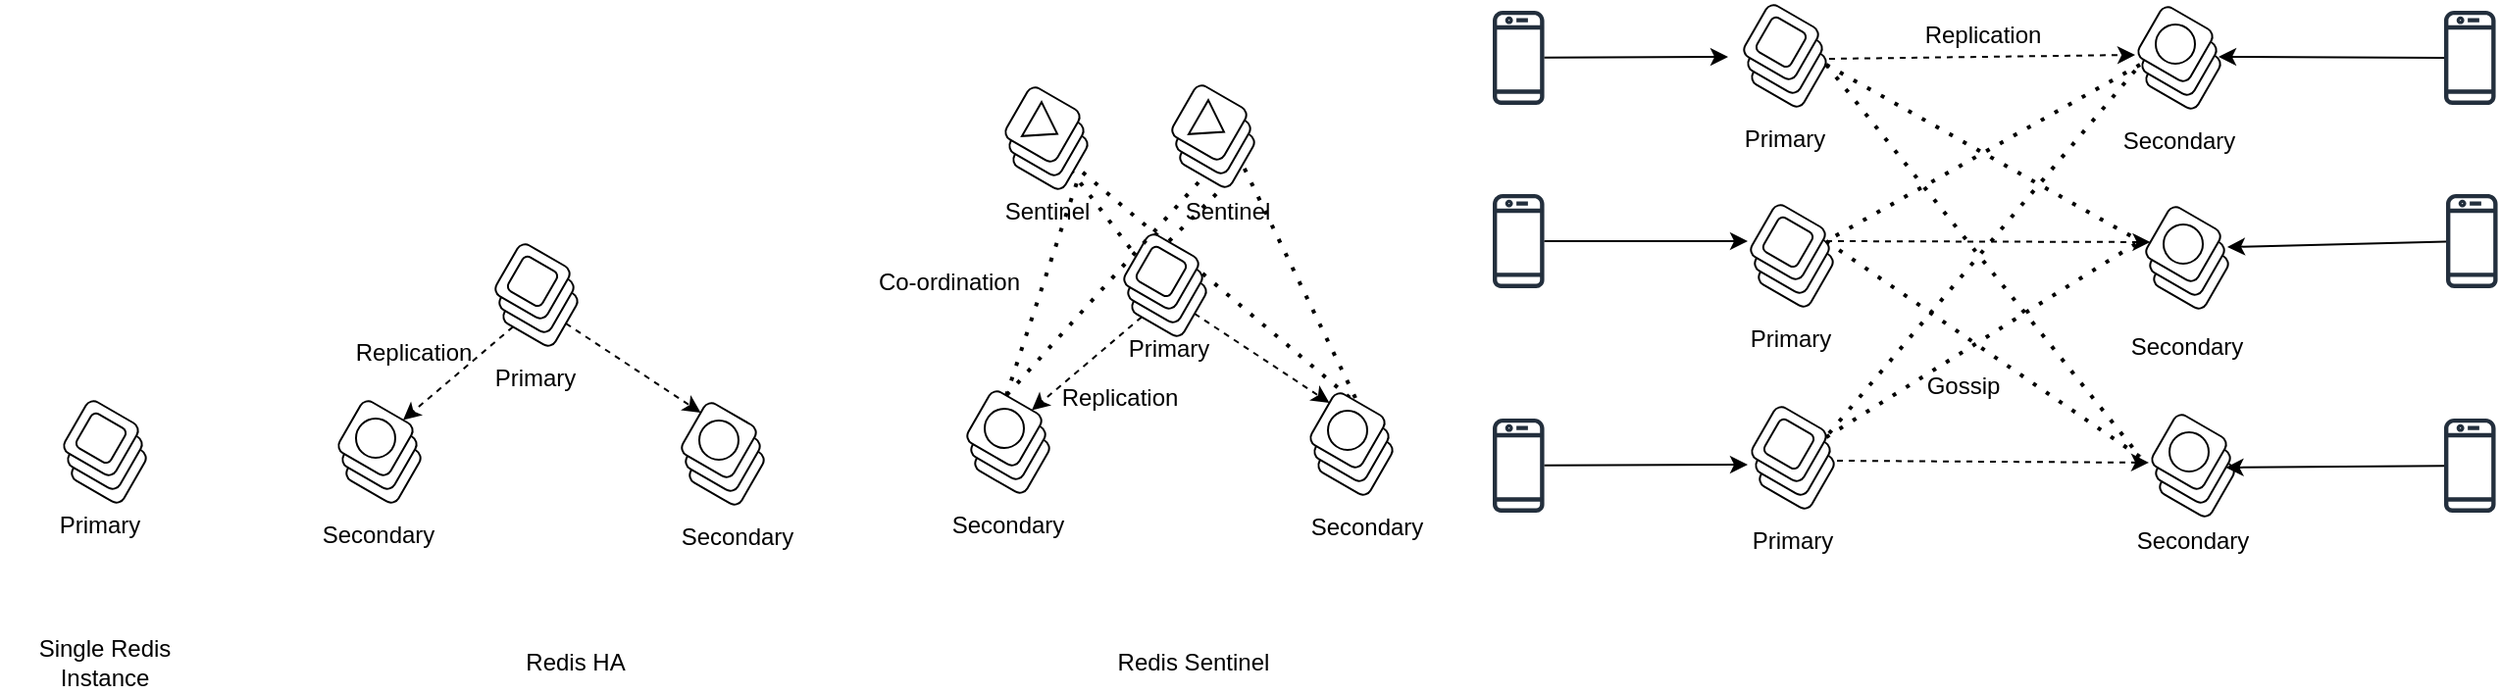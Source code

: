 <mxfile version="21.3.8" type="github">
  <diagram name="Page-1" id="Pu-Xg4iQmbZEXAthtmg6">
    <mxGraphModel dx="954" dy="1602" grid="1" gridSize="10" guides="1" tooltips="1" connect="1" arrows="1" fold="1" page="1" pageScale="1" pageWidth="850" pageHeight="1100" math="0" shadow="0">
      <root>
        <mxCell id="0" />
        <mxCell id="1" parent="0" />
        <mxCell id="jeQJ4BIFKmj9hE7d5jCC-107" value="" style="endArrow=none;dashed=1;html=1;dashPattern=1 3;strokeWidth=2;rounded=0;entryX=1;entryY=0.5;entryDx=0;entryDy=0;" edge="1" parent="1" target="jeQJ4BIFKmj9hE7d5jCC-91">
          <mxGeometry width="50" height="50" relative="1" as="geometry">
            <mxPoint x="780" y="200" as="sourcePoint" />
            <mxPoint x="730" y="190" as="targetPoint" />
          </mxGeometry>
        </mxCell>
        <mxCell id="jeQJ4BIFKmj9hE7d5jCC-108" value="" style="endArrow=none;dashed=1;html=1;dashPattern=1 3;strokeWidth=2;rounded=0;entryX=0.5;entryY=0;entryDx=0;entryDy=0;exitX=0;exitY=1;exitDx=0;exitDy=0;" edge="1" parent="1" source="jeQJ4BIFKmj9hE7d5jCC-101" target="jeQJ4BIFKmj9hE7d5jCC-101">
          <mxGeometry width="50" height="50" relative="1" as="geometry">
            <mxPoint x="600" y="410" as="sourcePoint" />
            <mxPoint x="670" y="240" as="targetPoint" />
          </mxGeometry>
        </mxCell>
        <mxCell id="jeQJ4BIFKmj9hE7d5jCC-105" value="" style="endArrow=none;dashed=1;html=1;dashPattern=1 3;strokeWidth=2;rounded=0;entryX=1;entryY=0.5;entryDx=0;entryDy=0;exitX=0.25;exitY=0;exitDx=0;exitDy=0;" edge="1" parent="1" source="jeQJ4BIFKmj9hE7d5jCC-81" target="jeQJ4BIFKmj9hE7d5jCC-12">
          <mxGeometry width="50" height="50" relative="1" as="geometry">
            <mxPoint x="730" y="420" as="sourcePoint" />
            <mxPoint x="650" y="140" as="targetPoint" />
          </mxGeometry>
        </mxCell>
        <mxCell id="jeQJ4BIFKmj9hE7d5jCC-103" value="" style="endArrow=none;dashed=1;html=1;dashPattern=1 3;strokeWidth=2;rounded=0;entryX=0.7;entryY=-0.2;entryDx=0;entryDy=0;entryPerimeter=0;" edge="1" parent="1" target="jeQJ4BIFKmj9hE7d5jCC-100">
          <mxGeometry width="50" height="50" relative="1" as="geometry">
            <mxPoint x="670" y="130" as="sourcePoint" />
            <mxPoint x="710" y="250" as="targetPoint" />
          </mxGeometry>
        </mxCell>
        <mxCell id="jeQJ4BIFKmj9hE7d5jCC-104" value="" style="endArrow=none;dashed=1;html=1;dashPattern=1 3;strokeWidth=2;rounded=0;entryX=0.75;entryY=0;entryDx=0;entryDy=0;exitX=0.25;exitY=0;exitDx=0;exitDy=0;" edge="1" parent="1" source="jeQJ4BIFKmj9hE7d5jCC-71" target="jeQJ4BIFKmj9hE7d5jCC-100">
          <mxGeometry width="50" height="50" relative="1" as="geometry">
            <mxPoint x="670" y="400" as="sourcePoint" />
            <mxPoint x="720" y="350" as="targetPoint" />
          </mxGeometry>
        </mxCell>
        <mxCell id="jeQJ4BIFKmj9hE7d5jCC-17" value="" style="group" vertex="1" connectable="0" parent="1">
          <mxGeometry x="120.0" y="200.0" width="44.981" height="54.981" as="geometry" />
        </mxCell>
        <mxCell id="jeQJ4BIFKmj9hE7d5jCC-4" value="" style="rounded=1;whiteSpace=wrap;html=1;rotation=30;" vertex="1" parent="jeQJ4BIFKmj9hE7d5jCC-17">
          <mxGeometry x="9.49" y="19.49" width="30" height="30" as="geometry" />
        </mxCell>
        <mxCell id="jeQJ4BIFKmj9hE7d5jCC-3" value="" style="rounded=1;whiteSpace=wrap;html=1;rotation=30;" vertex="1" parent="jeQJ4BIFKmj9hE7d5jCC-17">
          <mxGeometry x="7.49" y="12.49" width="30" height="30" as="geometry" />
        </mxCell>
        <mxCell id="jeQJ4BIFKmj9hE7d5jCC-2" value="" style="rounded=1;whiteSpace=wrap;html=1;rotation=30;" vertex="1" parent="jeQJ4BIFKmj9hE7d5jCC-17">
          <mxGeometry x="5.49" y="5.49" width="30" height="30" as="geometry" />
        </mxCell>
        <mxCell id="jeQJ4BIFKmj9hE7d5jCC-5" value="" style="rounded=1;whiteSpace=wrap;html=1;rotation=30;" vertex="1" parent="jeQJ4BIFKmj9hE7d5jCC-17">
          <mxGeometry x="10.49" y="10.49" width="20" height="20" as="geometry" />
        </mxCell>
        <mxCell id="jeQJ4BIFKmj9hE7d5jCC-18" value="" style="group" vertex="1" connectable="0" parent="1">
          <mxGeometry x="260.0" y="200.0" width="44.981" height="54.981" as="geometry" />
        </mxCell>
        <mxCell id="jeQJ4BIFKmj9hE7d5jCC-7" value="" style="rounded=1;whiteSpace=wrap;html=1;rotation=30;" vertex="1" parent="jeQJ4BIFKmj9hE7d5jCC-18">
          <mxGeometry x="9.49" y="19.49" width="30" height="30" as="geometry" />
        </mxCell>
        <mxCell id="jeQJ4BIFKmj9hE7d5jCC-8" value="" style="rounded=1;whiteSpace=wrap;html=1;rotation=30;" vertex="1" parent="jeQJ4BIFKmj9hE7d5jCC-18">
          <mxGeometry x="7.49" y="12.49" width="30" height="30" as="geometry" />
        </mxCell>
        <mxCell id="jeQJ4BIFKmj9hE7d5jCC-9" value="" style="rounded=1;whiteSpace=wrap;html=1;rotation=30;" vertex="1" parent="jeQJ4BIFKmj9hE7d5jCC-18">
          <mxGeometry x="5.49" y="5.49" width="30" height="30" as="geometry" />
        </mxCell>
        <mxCell id="jeQJ4BIFKmj9hE7d5jCC-11" value="" style="ellipse;whiteSpace=wrap;html=1;aspect=fixed;" vertex="1" parent="jeQJ4BIFKmj9hE7d5jCC-18">
          <mxGeometry x="10.49" y="10.49" width="20" height="20" as="geometry" />
        </mxCell>
        <mxCell id="jeQJ4BIFKmj9hE7d5jCC-19" value="" style="group" vertex="1" connectable="0" parent="1">
          <mxGeometry x="600.0" y="40.0" width="44.981" height="54.981" as="geometry" />
        </mxCell>
        <mxCell id="jeQJ4BIFKmj9hE7d5jCC-12" value="" style="rounded=1;whiteSpace=wrap;html=1;rotation=30;" vertex="1" parent="jeQJ4BIFKmj9hE7d5jCC-19">
          <mxGeometry x="9.49" y="19.49" width="30" height="30" as="geometry" />
        </mxCell>
        <mxCell id="jeQJ4BIFKmj9hE7d5jCC-13" value="" style="rounded=1;whiteSpace=wrap;html=1;rotation=30;" vertex="1" parent="jeQJ4BIFKmj9hE7d5jCC-19">
          <mxGeometry x="7.49" y="12.49" width="30" height="30" as="geometry" />
        </mxCell>
        <mxCell id="jeQJ4BIFKmj9hE7d5jCC-14" value="" style="rounded=1;whiteSpace=wrap;html=1;rotation=30;" vertex="1" parent="jeQJ4BIFKmj9hE7d5jCC-19">
          <mxGeometry x="5.49" y="5.49" width="30" height="30" as="geometry" />
        </mxCell>
        <mxCell id="jeQJ4BIFKmj9hE7d5jCC-16" value="" style="triangle;whiteSpace=wrap;html=1;rotation=30;" vertex="1" parent="jeQJ4BIFKmj9hE7d5jCC-19">
          <mxGeometry x="13.99" y="11.49" width="15" height="20" as="geometry" />
        </mxCell>
        <mxCell id="jeQJ4BIFKmj9hE7d5jCC-20" value="Single Redis Instance" style="text;html=1;strokeColor=none;fillColor=none;align=center;verticalAlign=middle;whiteSpace=wrap;rounded=0;" vertex="1" parent="1">
          <mxGeometry x="89.99" y="320" width="105" height="30" as="geometry" />
        </mxCell>
        <mxCell id="jeQJ4BIFKmj9hE7d5jCC-26" value="" style="group" vertex="1" connectable="0" parent="1">
          <mxGeometry x="340" y="120" width="44.981" height="54.981" as="geometry" />
        </mxCell>
        <mxCell id="jeQJ4BIFKmj9hE7d5jCC-27" value="" style="rounded=1;whiteSpace=wrap;html=1;rotation=30;" vertex="1" parent="jeQJ4BIFKmj9hE7d5jCC-26">
          <mxGeometry x="9.49" y="19.49" width="30" height="30" as="geometry" />
        </mxCell>
        <mxCell id="jeQJ4BIFKmj9hE7d5jCC-28" value="" style="rounded=1;whiteSpace=wrap;html=1;rotation=30;" vertex="1" parent="jeQJ4BIFKmj9hE7d5jCC-26">
          <mxGeometry x="7.49" y="12.49" width="30" height="30" as="geometry" />
        </mxCell>
        <mxCell id="jeQJ4BIFKmj9hE7d5jCC-29" value="" style="rounded=1;whiteSpace=wrap;html=1;rotation=30;" vertex="1" parent="jeQJ4BIFKmj9hE7d5jCC-26">
          <mxGeometry x="5.49" y="5.49" width="30" height="30" as="geometry" />
        </mxCell>
        <mxCell id="jeQJ4BIFKmj9hE7d5jCC-30" value="" style="rounded=1;whiteSpace=wrap;html=1;rotation=30;" vertex="1" parent="jeQJ4BIFKmj9hE7d5jCC-26">
          <mxGeometry x="10.49" y="10.49" width="20" height="20" as="geometry" />
        </mxCell>
        <mxCell id="jeQJ4BIFKmj9hE7d5jCC-31" value="" style="group" vertex="1" connectable="0" parent="1">
          <mxGeometry x="435" y="201" width="44.981" height="54.981" as="geometry" />
        </mxCell>
        <mxCell id="jeQJ4BIFKmj9hE7d5jCC-32" value="" style="rounded=1;whiteSpace=wrap;html=1;rotation=30;" vertex="1" parent="jeQJ4BIFKmj9hE7d5jCC-31">
          <mxGeometry x="9.49" y="19.49" width="30" height="30" as="geometry" />
        </mxCell>
        <mxCell id="jeQJ4BIFKmj9hE7d5jCC-33" value="" style="rounded=1;whiteSpace=wrap;html=1;rotation=30;" vertex="1" parent="jeQJ4BIFKmj9hE7d5jCC-31">
          <mxGeometry x="7.49" y="12.49" width="30" height="30" as="geometry" />
        </mxCell>
        <mxCell id="jeQJ4BIFKmj9hE7d5jCC-34" value="" style="rounded=1;whiteSpace=wrap;html=1;rotation=30;" vertex="1" parent="jeQJ4BIFKmj9hE7d5jCC-31">
          <mxGeometry x="5.49" y="5.49" width="30" height="30" as="geometry" />
        </mxCell>
        <mxCell id="jeQJ4BIFKmj9hE7d5jCC-35" value="" style="ellipse;whiteSpace=wrap;html=1;aspect=fixed;" vertex="1" parent="jeQJ4BIFKmj9hE7d5jCC-31">
          <mxGeometry x="10.49" y="10.49" width="20" height="20" as="geometry" />
        </mxCell>
        <mxCell id="jeQJ4BIFKmj9hE7d5jCC-37" value="" style="endArrow=classic;html=1;rounded=0;exitX=0.25;exitY=1;exitDx=0;exitDy=0;entryX=0.75;entryY=0;entryDx=0;entryDy=0;dashed=1;" edge="1" parent="1" source="jeQJ4BIFKmj9hE7d5jCC-27" target="jeQJ4BIFKmj9hE7d5jCC-9">
          <mxGeometry width="50" height="50" relative="1" as="geometry">
            <mxPoint x="400" y="180" as="sourcePoint" />
            <mxPoint x="450" y="130" as="targetPoint" />
          </mxGeometry>
        </mxCell>
        <mxCell id="jeQJ4BIFKmj9hE7d5jCC-38" value="" style="endArrow=classic;html=1;rounded=0;exitX=1;exitY=0.5;exitDx=0;exitDy=0;entryX=0;entryY=0.25;entryDx=0;entryDy=0;dashed=1;" edge="1" parent="1" source="jeQJ4BIFKmj9hE7d5jCC-27" target="jeQJ4BIFKmj9hE7d5jCC-34">
          <mxGeometry width="50" height="50" relative="1" as="geometry">
            <mxPoint x="350" y="330" as="sourcePoint" />
            <mxPoint x="400" y="280" as="targetPoint" />
          </mxGeometry>
        </mxCell>
        <mxCell id="jeQJ4BIFKmj9hE7d5jCC-39" value="Primary" style="text;html=1;strokeColor=none;fillColor=none;align=center;verticalAlign=middle;whiteSpace=wrap;rounded=0;" vertex="1" parent="1">
          <mxGeometry x="110" y="250" width="60" height="30" as="geometry" />
        </mxCell>
        <mxCell id="jeQJ4BIFKmj9hE7d5jCC-40" value="Primary" style="text;html=1;strokeColor=none;fillColor=none;align=center;verticalAlign=middle;whiteSpace=wrap;rounded=0;" vertex="1" parent="1">
          <mxGeometry x="332.49" y="174.98" width="60" height="30" as="geometry" />
        </mxCell>
        <mxCell id="jeQJ4BIFKmj9hE7d5jCC-41" value="Secondary" style="text;html=1;strokeColor=none;fillColor=none;align=center;verticalAlign=middle;whiteSpace=wrap;rounded=0;" vertex="1" parent="1">
          <mxGeometry x="252.49" y="254.98" width="60" height="30" as="geometry" />
        </mxCell>
        <mxCell id="jeQJ4BIFKmj9hE7d5jCC-42" value="Secondary" style="text;html=1;strokeColor=none;fillColor=none;align=center;verticalAlign=middle;whiteSpace=wrap;rounded=0;" vertex="1" parent="1">
          <mxGeometry x="435" y="255.98" width="60" height="30" as="geometry" />
        </mxCell>
        <mxCell id="jeQJ4BIFKmj9hE7d5jCC-43" value="Redis HA" style="text;html=1;strokeColor=none;fillColor=none;align=center;verticalAlign=middle;whiteSpace=wrap;rounded=0;" vertex="1" parent="1">
          <mxGeometry x="330" y="320" width="105" height="30" as="geometry" />
        </mxCell>
        <mxCell id="jeQJ4BIFKmj9hE7d5jCC-68" value="" style="group" vertex="1" connectable="0" parent="1">
          <mxGeometry x="580.51" y="195.0" width="44.981" height="54.981" as="geometry" />
        </mxCell>
        <mxCell id="jeQJ4BIFKmj9hE7d5jCC-69" value="" style="rounded=1;whiteSpace=wrap;html=1;rotation=30;" vertex="1" parent="jeQJ4BIFKmj9hE7d5jCC-68">
          <mxGeometry x="9.49" y="19.49" width="30" height="30" as="geometry" />
        </mxCell>
        <mxCell id="jeQJ4BIFKmj9hE7d5jCC-70" value="" style="rounded=1;whiteSpace=wrap;html=1;rotation=30;" vertex="1" parent="jeQJ4BIFKmj9hE7d5jCC-68">
          <mxGeometry x="7.49" y="12.49" width="30" height="30" as="geometry" />
        </mxCell>
        <mxCell id="jeQJ4BIFKmj9hE7d5jCC-71" value="" style="rounded=1;whiteSpace=wrap;html=1;rotation=30;" vertex="1" parent="jeQJ4BIFKmj9hE7d5jCC-68">
          <mxGeometry x="5.49" y="5.49" width="30" height="30" as="geometry" />
        </mxCell>
        <mxCell id="jeQJ4BIFKmj9hE7d5jCC-72" value="" style="ellipse;whiteSpace=wrap;html=1;aspect=fixed;" vertex="1" parent="jeQJ4BIFKmj9hE7d5jCC-68">
          <mxGeometry x="10.49" y="10.49" width="20" height="20" as="geometry" />
        </mxCell>
        <mxCell id="jeQJ4BIFKmj9hE7d5jCC-73" value="" style="group" vertex="1" connectable="0" parent="1">
          <mxGeometry x="660.51" y="115" width="44.981" height="54.981" as="geometry" />
        </mxCell>
        <mxCell id="jeQJ4BIFKmj9hE7d5jCC-74" value="" style="rounded=1;whiteSpace=wrap;html=1;rotation=30;" vertex="1" parent="jeQJ4BIFKmj9hE7d5jCC-73">
          <mxGeometry x="9.49" y="19.49" width="30" height="30" as="geometry" />
        </mxCell>
        <mxCell id="jeQJ4BIFKmj9hE7d5jCC-75" value="" style="rounded=1;whiteSpace=wrap;html=1;rotation=30;" vertex="1" parent="jeQJ4BIFKmj9hE7d5jCC-73">
          <mxGeometry x="7.49" y="12.49" width="30" height="30" as="geometry" />
        </mxCell>
        <mxCell id="jeQJ4BIFKmj9hE7d5jCC-76" value="" style="rounded=1;whiteSpace=wrap;html=1;rotation=30;" vertex="1" parent="jeQJ4BIFKmj9hE7d5jCC-73">
          <mxGeometry x="5.49" y="5.49" width="30" height="30" as="geometry" />
        </mxCell>
        <mxCell id="jeQJ4BIFKmj9hE7d5jCC-77" value="" style="rounded=1;whiteSpace=wrap;html=1;rotation=30;" vertex="1" parent="jeQJ4BIFKmj9hE7d5jCC-73">
          <mxGeometry x="10.49" y="10.49" width="20" height="20" as="geometry" />
        </mxCell>
        <mxCell id="jeQJ4BIFKmj9hE7d5jCC-78" value="" style="group" vertex="1" connectable="0" parent="1">
          <mxGeometry x="755.51" y="196" width="44.981" height="54.981" as="geometry" />
        </mxCell>
        <mxCell id="jeQJ4BIFKmj9hE7d5jCC-79" value="" style="rounded=1;whiteSpace=wrap;html=1;rotation=30;" vertex="1" parent="jeQJ4BIFKmj9hE7d5jCC-78">
          <mxGeometry x="9.49" y="19.49" width="30" height="30" as="geometry" />
        </mxCell>
        <mxCell id="jeQJ4BIFKmj9hE7d5jCC-80" value="" style="rounded=1;whiteSpace=wrap;html=1;rotation=30;" vertex="1" parent="jeQJ4BIFKmj9hE7d5jCC-78">
          <mxGeometry x="7.49" y="12.49" width="30" height="30" as="geometry" />
        </mxCell>
        <mxCell id="jeQJ4BIFKmj9hE7d5jCC-81" value="" style="rounded=1;whiteSpace=wrap;html=1;rotation=30;" vertex="1" parent="jeQJ4BIFKmj9hE7d5jCC-78">
          <mxGeometry x="5.49" y="5.49" width="30" height="30" as="geometry" />
        </mxCell>
        <mxCell id="jeQJ4BIFKmj9hE7d5jCC-82" value="" style="ellipse;whiteSpace=wrap;html=1;aspect=fixed;" vertex="1" parent="jeQJ4BIFKmj9hE7d5jCC-78">
          <mxGeometry x="10.49" y="10.49" width="20" height="20" as="geometry" />
        </mxCell>
        <mxCell id="jeQJ4BIFKmj9hE7d5jCC-83" value="" style="endArrow=classic;html=1;rounded=0;exitX=0.25;exitY=1;exitDx=0;exitDy=0;entryX=0.75;entryY=0;entryDx=0;entryDy=0;dashed=1;" edge="1" parent="1" source="jeQJ4BIFKmj9hE7d5jCC-74" target="jeQJ4BIFKmj9hE7d5jCC-71">
          <mxGeometry width="50" height="50" relative="1" as="geometry">
            <mxPoint x="720.51" y="175" as="sourcePoint" />
            <mxPoint x="770.51" y="125" as="targetPoint" />
          </mxGeometry>
        </mxCell>
        <mxCell id="jeQJ4BIFKmj9hE7d5jCC-84" value="" style="endArrow=classic;html=1;rounded=0;exitX=1;exitY=0.5;exitDx=0;exitDy=0;entryX=0;entryY=0.25;entryDx=0;entryDy=0;dashed=1;" edge="1" parent="1" source="jeQJ4BIFKmj9hE7d5jCC-74" target="jeQJ4BIFKmj9hE7d5jCC-81">
          <mxGeometry width="50" height="50" relative="1" as="geometry">
            <mxPoint x="670.51" y="325" as="sourcePoint" />
            <mxPoint x="720.51" y="275" as="targetPoint" />
          </mxGeometry>
        </mxCell>
        <mxCell id="jeQJ4BIFKmj9hE7d5jCC-85" value="Primary" style="text;html=1;strokeColor=none;fillColor=none;align=center;verticalAlign=middle;whiteSpace=wrap;rounded=0;" vertex="1" parent="1">
          <mxGeometry x="655" y="159.98" width="60" height="30" as="geometry" />
        </mxCell>
        <mxCell id="jeQJ4BIFKmj9hE7d5jCC-86" value="Secondary" style="text;html=1;strokeColor=none;fillColor=none;align=center;verticalAlign=middle;whiteSpace=wrap;rounded=0;" vertex="1" parent="1">
          <mxGeometry x="573" y="249.98" width="60" height="30" as="geometry" />
        </mxCell>
        <mxCell id="jeQJ4BIFKmj9hE7d5jCC-87" value="Secondary" style="text;html=1;strokeColor=none;fillColor=none;align=center;verticalAlign=middle;whiteSpace=wrap;rounded=0;" vertex="1" parent="1">
          <mxGeometry x="755.51" y="250.98" width="60" height="30" as="geometry" />
        </mxCell>
        <mxCell id="jeQJ4BIFKmj9hE7d5jCC-90" value="" style="group" vertex="1" connectable="0" parent="1">
          <mxGeometry x="685" y="39" width="44.981" height="54.981" as="geometry" />
        </mxCell>
        <mxCell id="jeQJ4BIFKmj9hE7d5jCC-91" value="" style="rounded=1;whiteSpace=wrap;html=1;rotation=30;" vertex="1" parent="jeQJ4BIFKmj9hE7d5jCC-90">
          <mxGeometry x="9.49" y="19.49" width="30" height="30" as="geometry" />
        </mxCell>
        <mxCell id="jeQJ4BIFKmj9hE7d5jCC-92" value="" style="rounded=1;whiteSpace=wrap;html=1;rotation=30;" vertex="1" parent="jeQJ4BIFKmj9hE7d5jCC-90">
          <mxGeometry x="7.49" y="12.49" width="30" height="30" as="geometry" />
        </mxCell>
        <mxCell id="jeQJ4BIFKmj9hE7d5jCC-93" value="" style="rounded=1;whiteSpace=wrap;html=1;rotation=30;" vertex="1" parent="jeQJ4BIFKmj9hE7d5jCC-90">
          <mxGeometry x="5.49" y="5.49" width="30" height="30" as="geometry" />
        </mxCell>
        <mxCell id="jeQJ4BIFKmj9hE7d5jCC-94" value="" style="triangle;whiteSpace=wrap;html=1;rotation=30;" vertex="1" parent="jeQJ4BIFKmj9hE7d5jCC-90">
          <mxGeometry x="13.99" y="11.49" width="15" height="20" as="geometry" />
        </mxCell>
        <mxCell id="jeQJ4BIFKmj9hE7d5jCC-100" value="Sentinel" style="text;html=1;strokeColor=none;fillColor=none;align=center;verticalAlign=middle;whiteSpace=wrap;rounded=0;" vertex="1" parent="1">
          <mxGeometry x="593" y="90" width="60" height="30" as="geometry" />
        </mxCell>
        <mxCell id="jeQJ4BIFKmj9hE7d5jCC-101" value="Sentinel" style="text;html=1;strokeColor=none;fillColor=none;align=center;verticalAlign=middle;whiteSpace=wrap;rounded=0;" vertex="1" parent="1">
          <mxGeometry x="685" y="90" width="60" height="30" as="geometry" />
        </mxCell>
        <mxCell id="jeQJ4BIFKmj9hE7d5jCC-106" value="" style="endArrow=none;dashed=1;html=1;dashPattern=1 3;strokeWidth=2;rounded=0;exitX=0.25;exitY=0;exitDx=0;exitDy=0;entryX=0.25;entryY=0;entryDx=0;entryDy=0;" edge="1" parent="1" source="jeQJ4BIFKmj9hE7d5jCC-101" target="jeQJ4BIFKmj9hE7d5jCC-71">
          <mxGeometry width="50" height="50" relative="1" as="geometry">
            <mxPoint x="690" y="270" as="sourcePoint" />
            <mxPoint x="670" y="400" as="targetPoint" />
          </mxGeometry>
        </mxCell>
        <mxCell id="jeQJ4BIFKmj9hE7d5jCC-109" value="Redis Sentinel" style="text;html=1;strokeColor=none;fillColor=none;align=center;verticalAlign=middle;whiteSpace=wrap;rounded=0;" vertex="1" parent="1">
          <mxGeometry x="644.98" y="320" width="105" height="30" as="geometry" />
        </mxCell>
        <mxCell id="jeQJ4BIFKmj9hE7d5jCC-110" value="Replication" style="text;html=1;strokeColor=none;fillColor=none;align=center;verticalAlign=middle;whiteSpace=wrap;rounded=0;" vertex="1" parent="1">
          <mxGeometry x="270" y="159" width="60" height="36" as="geometry" />
        </mxCell>
        <mxCell id="jeQJ4BIFKmj9hE7d5jCC-111" value="Co-ordination" style="text;html=1;strokeColor=none;fillColor=none;align=center;verticalAlign=middle;whiteSpace=wrap;rounded=0;" vertex="1" parent="1">
          <mxGeometry x="513.49" y="125.98" width="119.51" height="30" as="geometry" />
        </mxCell>
        <mxCell id="jeQJ4BIFKmj9hE7d5jCC-112" value="" style="group" vertex="1" connectable="0" parent="1">
          <mxGeometry x="980" y="100" width="44.981" height="54.981" as="geometry" />
        </mxCell>
        <mxCell id="jeQJ4BIFKmj9hE7d5jCC-113" value="" style="rounded=1;whiteSpace=wrap;html=1;rotation=30;" vertex="1" parent="jeQJ4BIFKmj9hE7d5jCC-112">
          <mxGeometry x="9.49" y="19.49" width="30" height="30" as="geometry" />
        </mxCell>
        <mxCell id="jeQJ4BIFKmj9hE7d5jCC-114" value="" style="rounded=1;whiteSpace=wrap;html=1;rotation=30;" vertex="1" parent="jeQJ4BIFKmj9hE7d5jCC-112">
          <mxGeometry x="7.49" y="12.49" width="30" height="30" as="geometry" />
        </mxCell>
        <mxCell id="jeQJ4BIFKmj9hE7d5jCC-115" value="" style="rounded=1;whiteSpace=wrap;html=1;rotation=30;" vertex="1" parent="jeQJ4BIFKmj9hE7d5jCC-112">
          <mxGeometry x="5.49" y="5.49" width="30" height="30" as="geometry" />
        </mxCell>
        <mxCell id="jeQJ4BIFKmj9hE7d5jCC-116" value="" style="rounded=1;whiteSpace=wrap;html=1;rotation=30;" vertex="1" parent="jeQJ4BIFKmj9hE7d5jCC-112">
          <mxGeometry x="10.49" y="10.49" width="20" height="20" as="geometry" />
        </mxCell>
        <mxCell id="jeQJ4BIFKmj9hE7d5jCC-117" value="Primary" style="text;html=1;strokeColor=none;fillColor=none;align=center;verticalAlign=middle;whiteSpace=wrap;rounded=0;" vertex="1" parent="1">
          <mxGeometry x="972.49" y="154.98" width="60" height="30" as="geometry" />
        </mxCell>
        <mxCell id="jeQJ4BIFKmj9hE7d5jCC-124" value="" style="group" vertex="1" connectable="0" parent="1">
          <mxGeometry x="980.51" y="203" width="44.981" height="54.981" as="geometry" />
        </mxCell>
        <mxCell id="jeQJ4BIFKmj9hE7d5jCC-125" value="" style="rounded=1;whiteSpace=wrap;html=1;rotation=30;" vertex="1" parent="jeQJ4BIFKmj9hE7d5jCC-124">
          <mxGeometry x="9.49" y="19.49" width="30" height="30" as="geometry" />
        </mxCell>
        <mxCell id="jeQJ4BIFKmj9hE7d5jCC-126" value="" style="rounded=1;whiteSpace=wrap;html=1;rotation=30;" vertex="1" parent="jeQJ4BIFKmj9hE7d5jCC-124">
          <mxGeometry x="7.49" y="12.49" width="30" height="30" as="geometry" />
        </mxCell>
        <mxCell id="jeQJ4BIFKmj9hE7d5jCC-127" value="" style="rounded=1;whiteSpace=wrap;html=1;rotation=30;" vertex="1" parent="jeQJ4BIFKmj9hE7d5jCC-124">
          <mxGeometry x="5.49" y="5.49" width="30" height="30" as="geometry" />
        </mxCell>
        <mxCell id="jeQJ4BIFKmj9hE7d5jCC-128" value="" style="rounded=1;whiteSpace=wrap;html=1;rotation=30;" vertex="1" parent="jeQJ4BIFKmj9hE7d5jCC-124">
          <mxGeometry x="10.49" y="10.49" width="20" height="20" as="geometry" />
        </mxCell>
        <mxCell id="jeQJ4BIFKmj9hE7d5jCC-129" value="Primary" style="text;html=1;strokeColor=none;fillColor=none;align=center;verticalAlign=middle;whiteSpace=wrap;rounded=0;" vertex="1" parent="1">
          <mxGeometry x="973" y="257.98" width="60" height="30" as="geometry" />
        </mxCell>
        <mxCell id="jeQJ4BIFKmj9hE7d5jCC-130" value="" style="group" vertex="1" connectable="0" parent="1">
          <mxGeometry x="976.51" y="-2" width="44.981" height="54.981" as="geometry" />
        </mxCell>
        <mxCell id="jeQJ4BIFKmj9hE7d5jCC-131" value="" style="rounded=1;whiteSpace=wrap;html=1;rotation=30;" vertex="1" parent="jeQJ4BIFKmj9hE7d5jCC-130">
          <mxGeometry x="9.49" y="19.49" width="30" height="30" as="geometry" />
        </mxCell>
        <mxCell id="jeQJ4BIFKmj9hE7d5jCC-132" value="" style="rounded=1;whiteSpace=wrap;html=1;rotation=30;" vertex="1" parent="jeQJ4BIFKmj9hE7d5jCC-130">
          <mxGeometry x="7.49" y="12.49" width="30" height="30" as="geometry" />
        </mxCell>
        <mxCell id="jeQJ4BIFKmj9hE7d5jCC-133" value="" style="rounded=1;whiteSpace=wrap;html=1;rotation=30;" vertex="1" parent="jeQJ4BIFKmj9hE7d5jCC-130">
          <mxGeometry x="5.49" y="5.49" width="30" height="30" as="geometry" />
        </mxCell>
        <mxCell id="jeQJ4BIFKmj9hE7d5jCC-134" value="" style="rounded=1;whiteSpace=wrap;html=1;rotation=30;" vertex="1" parent="jeQJ4BIFKmj9hE7d5jCC-130">
          <mxGeometry x="10.49" y="10.49" width="20" height="20" as="geometry" />
        </mxCell>
        <mxCell id="jeQJ4BIFKmj9hE7d5jCC-135" value="Primary" style="text;html=1;strokeColor=none;fillColor=none;align=center;verticalAlign=middle;whiteSpace=wrap;rounded=0;" vertex="1" parent="1">
          <mxGeometry x="969" y="52.98" width="60" height="30" as="geometry" />
        </mxCell>
        <mxCell id="jeQJ4BIFKmj9hE7d5jCC-136" value="" style="group" vertex="1" connectable="0" parent="1">
          <mxGeometry x="1177.51" y="-1" width="44.981" height="54.981" as="geometry" />
        </mxCell>
        <mxCell id="jeQJ4BIFKmj9hE7d5jCC-137" value="" style="rounded=1;whiteSpace=wrap;html=1;rotation=30;" vertex="1" parent="jeQJ4BIFKmj9hE7d5jCC-136">
          <mxGeometry x="9.49" y="19.49" width="30" height="30" as="geometry" />
        </mxCell>
        <mxCell id="jeQJ4BIFKmj9hE7d5jCC-138" value="" style="rounded=1;whiteSpace=wrap;html=1;rotation=30;" vertex="1" parent="jeQJ4BIFKmj9hE7d5jCC-136">
          <mxGeometry x="7.49" y="12.49" width="30" height="30" as="geometry" />
        </mxCell>
        <mxCell id="jeQJ4BIFKmj9hE7d5jCC-139" value="" style="rounded=1;whiteSpace=wrap;html=1;rotation=30;" vertex="1" parent="jeQJ4BIFKmj9hE7d5jCC-136">
          <mxGeometry x="5.49" y="5.49" width="30" height="30" as="geometry" />
        </mxCell>
        <mxCell id="jeQJ4BIFKmj9hE7d5jCC-140" value="" style="ellipse;whiteSpace=wrap;html=1;aspect=fixed;" vertex="1" parent="jeQJ4BIFKmj9hE7d5jCC-136">
          <mxGeometry x="10.49" y="10.49" width="20" height="20" as="geometry" />
        </mxCell>
        <mxCell id="jeQJ4BIFKmj9hE7d5jCC-141" value="Secondary" style="text;html=1;strokeColor=none;fillColor=none;align=center;verticalAlign=middle;whiteSpace=wrap;rounded=0;" vertex="1" parent="1">
          <mxGeometry x="1170" y="53.98" width="60" height="30" as="geometry" />
        </mxCell>
        <mxCell id="jeQJ4BIFKmj9hE7d5jCC-142" value="" style="group" vertex="1" connectable="0" parent="1">
          <mxGeometry x="1181.51" y="101" width="44.981" height="54.981" as="geometry" />
        </mxCell>
        <mxCell id="jeQJ4BIFKmj9hE7d5jCC-143" value="" style="rounded=1;whiteSpace=wrap;html=1;rotation=30;" vertex="1" parent="jeQJ4BIFKmj9hE7d5jCC-142">
          <mxGeometry x="9.49" y="19.49" width="30" height="30" as="geometry" />
        </mxCell>
        <mxCell id="jeQJ4BIFKmj9hE7d5jCC-144" value="" style="rounded=1;whiteSpace=wrap;html=1;rotation=30;" vertex="1" parent="jeQJ4BIFKmj9hE7d5jCC-142">
          <mxGeometry x="7.49" y="12.49" width="30" height="30" as="geometry" />
        </mxCell>
        <mxCell id="jeQJ4BIFKmj9hE7d5jCC-145" value="" style="rounded=1;whiteSpace=wrap;html=1;rotation=30;" vertex="1" parent="jeQJ4BIFKmj9hE7d5jCC-142">
          <mxGeometry x="5.49" y="5.49" width="30" height="30" as="geometry" />
        </mxCell>
        <mxCell id="jeQJ4BIFKmj9hE7d5jCC-146" value="" style="ellipse;whiteSpace=wrap;html=1;aspect=fixed;" vertex="1" parent="jeQJ4BIFKmj9hE7d5jCC-142">
          <mxGeometry x="10.49" y="10.49" width="20" height="20" as="geometry" />
        </mxCell>
        <mxCell id="jeQJ4BIFKmj9hE7d5jCC-147" value="Secondary" style="text;html=1;strokeColor=none;fillColor=none;align=center;verticalAlign=middle;whiteSpace=wrap;rounded=0;" vertex="1" parent="1">
          <mxGeometry x="1174" y="158.98" width="60" height="30" as="geometry" />
        </mxCell>
        <mxCell id="jeQJ4BIFKmj9hE7d5jCC-148" value="" style="group" vertex="1" connectable="0" parent="1">
          <mxGeometry x="1184.51" y="207" width="44.981" height="54.981" as="geometry" />
        </mxCell>
        <mxCell id="jeQJ4BIFKmj9hE7d5jCC-149" value="" style="rounded=1;whiteSpace=wrap;html=1;rotation=30;" vertex="1" parent="jeQJ4BIFKmj9hE7d5jCC-148">
          <mxGeometry x="9.49" y="19.49" width="30" height="30" as="geometry" />
        </mxCell>
        <mxCell id="jeQJ4BIFKmj9hE7d5jCC-150" value="" style="rounded=1;whiteSpace=wrap;html=1;rotation=30;" vertex="1" parent="jeQJ4BIFKmj9hE7d5jCC-148">
          <mxGeometry x="7.49" y="12.49" width="30" height="30" as="geometry" />
        </mxCell>
        <mxCell id="jeQJ4BIFKmj9hE7d5jCC-151" value="" style="rounded=1;whiteSpace=wrap;html=1;rotation=30;" vertex="1" parent="jeQJ4BIFKmj9hE7d5jCC-148">
          <mxGeometry x="5.49" y="5.49" width="30" height="30" as="geometry" />
        </mxCell>
        <mxCell id="jeQJ4BIFKmj9hE7d5jCC-152" value="" style="ellipse;whiteSpace=wrap;html=1;aspect=fixed;" vertex="1" parent="jeQJ4BIFKmj9hE7d5jCC-148">
          <mxGeometry x="10.49" y="10.49" width="20" height="20" as="geometry" />
        </mxCell>
        <mxCell id="jeQJ4BIFKmj9hE7d5jCC-153" value="Secondary" style="text;html=1;strokeColor=none;fillColor=none;align=center;verticalAlign=middle;whiteSpace=wrap;rounded=0;" vertex="1" parent="1">
          <mxGeometry x="1177" y="257.98" width="60" height="30" as="geometry" />
        </mxCell>
        <mxCell id="jeQJ4BIFKmj9hE7d5jCC-154" value="" style="endArrow=classic;html=1;rounded=0;exitX=1;exitY=0;exitDx=0;exitDy=0;entryX=0;entryY=1;entryDx=0;entryDy=0;dashed=1;" edge="1" parent="1" source="jeQJ4BIFKmj9hE7d5jCC-131" target="jeQJ4BIFKmj9hE7d5jCC-139">
          <mxGeometry width="50" height="50" relative="1" as="geometry">
            <mxPoint x="960" y="190" as="sourcePoint" />
            <mxPoint x="1150" y="40" as="targetPoint" />
          </mxGeometry>
        </mxCell>
        <mxCell id="jeQJ4BIFKmj9hE7d5jCC-155" value="" style="endArrow=classic;html=1;rounded=0;entryX=0;entryY=0.75;entryDx=0;entryDy=0;dashed=1;" edge="1" parent="1" target="jeQJ4BIFKmj9hE7d5jCC-145">
          <mxGeometry width="50" height="50" relative="1" as="geometry">
            <mxPoint x="1020" y="120" as="sourcePoint" />
            <mxPoint x="1110" y="140" as="targetPoint" />
          </mxGeometry>
        </mxCell>
        <mxCell id="jeQJ4BIFKmj9hE7d5jCC-156" value="" style="endArrow=classic;html=1;rounded=0;exitX=1;exitY=0;exitDx=0;exitDy=0;entryX=0;entryY=1;entryDx=0;entryDy=0;dashed=1;" edge="1" parent="1" source="jeQJ4BIFKmj9hE7d5jCC-125" target="jeQJ4BIFKmj9hE7d5jCC-151">
          <mxGeometry width="50" height="50" relative="1" as="geometry">
            <mxPoint x="960" y="190" as="sourcePoint" />
            <mxPoint x="1010" y="140" as="targetPoint" />
          </mxGeometry>
        </mxCell>
        <mxCell id="jeQJ4BIFKmj9hE7d5jCC-159" value="" style="sketch=0;outlineConnect=0;fontColor=#232F3E;gradientColor=none;fillColor=#232F3D;strokeColor=none;dashed=0;verticalLabelPosition=bottom;verticalAlign=top;align=center;html=1;fontSize=12;fontStyle=0;aspect=fixed;pointerEvents=1;shape=mxgraph.aws4.mobile_client;" vertex="1" parent="1">
          <mxGeometry x="850" y="1.49" width="26.28" height="50" as="geometry" />
        </mxCell>
        <mxCell id="jeQJ4BIFKmj9hE7d5jCC-160" value="" style="sketch=0;outlineConnect=0;fontColor=#232F3E;gradientColor=none;fillColor=#232F3D;strokeColor=none;dashed=0;verticalLabelPosition=bottom;verticalAlign=top;align=center;html=1;fontSize=12;fontStyle=0;aspect=fixed;pointerEvents=1;shape=mxgraph.aws4.mobile_client;" vertex="1" parent="1">
          <mxGeometry x="1335" y="1.49" width="26.28" height="50" as="geometry" />
        </mxCell>
        <mxCell id="jeQJ4BIFKmj9hE7d5jCC-161" value="" style="sketch=0;outlineConnect=0;fontColor=#232F3E;gradientColor=none;fillColor=#232F3D;strokeColor=none;dashed=0;verticalLabelPosition=bottom;verticalAlign=top;align=center;html=1;fontSize=12;fontStyle=0;aspect=fixed;pointerEvents=1;shape=mxgraph.aws4.mobile_client;" vertex="1" parent="1">
          <mxGeometry x="850" y="94.98" width="26.28" height="50" as="geometry" />
        </mxCell>
        <mxCell id="jeQJ4BIFKmj9hE7d5jCC-162" value="" style="sketch=0;outlineConnect=0;fontColor=#232F3E;gradientColor=none;fillColor=#232F3D;strokeColor=none;dashed=0;verticalLabelPosition=bottom;verticalAlign=top;align=center;html=1;fontSize=12;fontStyle=0;aspect=fixed;pointerEvents=1;shape=mxgraph.aws4.mobile_client;" vertex="1" parent="1">
          <mxGeometry x="850" y="209.49" width="26.28" height="50" as="geometry" />
        </mxCell>
        <mxCell id="jeQJ4BIFKmj9hE7d5jCC-163" value="" style="sketch=0;outlineConnect=0;fontColor=#232F3E;gradientColor=none;fillColor=#232F3D;strokeColor=none;dashed=0;verticalLabelPosition=bottom;verticalAlign=top;align=center;html=1;fontSize=12;fontStyle=0;aspect=fixed;pointerEvents=1;shape=mxgraph.aws4.mobile_client;" vertex="1" parent="1">
          <mxGeometry x="1336" y="94.98" width="26.28" height="50" as="geometry" />
        </mxCell>
        <mxCell id="jeQJ4BIFKmj9hE7d5jCC-164" value="" style="sketch=0;outlineConnect=0;fontColor=#232F3E;gradientColor=none;fillColor=#232F3D;strokeColor=none;dashed=0;verticalLabelPosition=bottom;verticalAlign=top;align=center;html=1;fontSize=12;fontStyle=0;aspect=fixed;pointerEvents=1;shape=mxgraph.aws4.mobile_client;" vertex="1" parent="1">
          <mxGeometry x="1335" y="209.49" width="26.28" height="50" as="geometry" />
        </mxCell>
        <mxCell id="jeQJ4BIFKmj9hE7d5jCC-165" value="" style="endArrow=none;dashed=1;html=1;dashPattern=1 3;strokeWidth=2;rounded=0;" edge="1" parent="1">
          <mxGeometry width="50" height="50" relative="1" as="geometry">
            <mxPoint x="1020" y="30" as="sourcePoint" />
            <mxPoint x="1180" y="120" as="targetPoint" />
          </mxGeometry>
        </mxCell>
        <mxCell id="jeQJ4BIFKmj9hE7d5jCC-166" value="" style="endArrow=none;dashed=1;html=1;dashPattern=1 3;strokeWidth=2;rounded=0;" edge="1" parent="1">
          <mxGeometry width="50" height="50" relative="1" as="geometry">
            <mxPoint x="1020" y="30" as="sourcePoint" />
            <mxPoint x="1180" y="230" as="targetPoint" />
          </mxGeometry>
        </mxCell>
        <mxCell id="jeQJ4BIFKmj9hE7d5jCC-167" value="" style="endArrow=none;dashed=1;html=1;dashPattern=1 3;strokeWidth=2;rounded=0;" edge="1" parent="1">
          <mxGeometry width="50" height="50" relative="1" as="geometry">
            <mxPoint x="1180" y="30" as="sourcePoint" />
            <mxPoint x="1020" y="120" as="targetPoint" />
          </mxGeometry>
        </mxCell>
        <mxCell id="jeQJ4BIFKmj9hE7d5jCC-168" value="" style="endArrow=none;dashed=1;html=1;dashPattern=1 3;strokeWidth=2;rounded=0;exitX=1;exitY=0;exitDx=0;exitDy=0;" edge="1" parent="1" source="jeQJ4BIFKmj9hE7d5jCC-127">
          <mxGeometry width="50" height="50" relative="1" as="geometry">
            <mxPoint x="960" y="190" as="sourcePoint" />
            <mxPoint x="1180" y="30" as="targetPoint" />
          </mxGeometry>
        </mxCell>
        <mxCell id="jeQJ4BIFKmj9hE7d5jCC-169" value="" style="endArrow=none;dashed=1;html=1;dashPattern=1 3;strokeWidth=2;rounded=0;" edge="1" parent="1">
          <mxGeometry width="50" height="50" relative="1" as="geometry">
            <mxPoint x="1020" y="120" as="sourcePoint" />
            <mxPoint x="1180" y="230" as="targetPoint" />
          </mxGeometry>
        </mxCell>
        <mxCell id="jeQJ4BIFKmj9hE7d5jCC-170" value="" style="endArrow=none;dashed=1;html=1;dashPattern=1 3;strokeWidth=2;rounded=0;" edge="1" parent="1">
          <mxGeometry width="50" height="50" relative="1" as="geometry">
            <mxPoint x="1020" y="220" as="sourcePoint" />
            <mxPoint x="1180" y="120" as="targetPoint" />
          </mxGeometry>
        </mxCell>
        <mxCell id="jeQJ4BIFKmj9hE7d5jCC-171" value="Replication" style="text;html=1;strokeColor=none;fillColor=none;align=center;verticalAlign=middle;whiteSpace=wrap;rounded=0;" vertex="1" parent="1">
          <mxGeometry x="630" y="184.98" width="60" height="30" as="geometry" />
        </mxCell>
        <mxCell id="jeQJ4BIFKmj9hE7d5jCC-172" value="Replication" style="text;html=1;strokeColor=none;fillColor=none;align=center;verticalAlign=middle;whiteSpace=wrap;rounded=0;" vertex="1" parent="1">
          <mxGeometry x="1070" width="60" height="30" as="geometry" />
        </mxCell>
        <mxCell id="jeQJ4BIFKmj9hE7d5jCC-173" value="Gossip" style="text;html=1;strokeColor=none;fillColor=none;align=center;verticalAlign=middle;whiteSpace=wrap;rounded=0;" vertex="1" parent="1">
          <mxGeometry x="1060" y="179.49" width="60" height="30" as="geometry" />
        </mxCell>
        <mxCell id="jeQJ4BIFKmj9hE7d5jCC-174" value="" style="endArrow=classic;html=1;rounded=0;" edge="1" parent="1" source="jeQJ4BIFKmj9hE7d5jCC-159">
          <mxGeometry width="50" height="50" relative="1" as="geometry">
            <mxPoint x="1110" y="190" as="sourcePoint" />
            <mxPoint x="970" y="26" as="targetPoint" />
          </mxGeometry>
        </mxCell>
        <mxCell id="jeQJ4BIFKmj9hE7d5jCC-175" value="" style="endArrow=classic;html=1;rounded=0;" edge="1" parent="1" source="jeQJ4BIFKmj9hE7d5jCC-161">
          <mxGeometry width="50" height="50" relative="1" as="geometry">
            <mxPoint x="1110" y="190" as="sourcePoint" />
            <mxPoint x="980" y="120" as="targetPoint" />
          </mxGeometry>
        </mxCell>
        <mxCell id="jeQJ4BIFKmj9hE7d5jCC-176" value="" style="endArrow=classic;html=1;rounded=0;" edge="1" parent="1" source="jeQJ4BIFKmj9hE7d5jCC-162">
          <mxGeometry width="50" height="50" relative="1" as="geometry">
            <mxPoint x="1110" y="190" as="sourcePoint" />
            <mxPoint x="980" y="234" as="targetPoint" />
          </mxGeometry>
        </mxCell>
        <mxCell id="jeQJ4BIFKmj9hE7d5jCC-177" value="" style="endArrow=classic;html=1;rounded=0;" edge="1" parent="1" source="jeQJ4BIFKmj9hE7d5jCC-160">
          <mxGeometry width="50" height="50" relative="1" as="geometry">
            <mxPoint x="1110" y="190" as="sourcePoint" />
            <mxPoint x="1220" y="26" as="targetPoint" />
          </mxGeometry>
        </mxCell>
        <mxCell id="jeQJ4BIFKmj9hE7d5jCC-178" value="" style="endArrow=classic;html=1;rounded=0;entryX=1;entryY=0;entryDx=0;entryDy=0;" edge="1" parent="1" source="jeQJ4BIFKmj9hE7d5jCC-163" target="jeQJ4BIFKmj9hE7d5jCC-144">
          <mxGeometry width="50" height="50" relative="1" as="geometry">
            <mxPoint x="1110" y="190" as="sourcePoint" />
            <mxPoint x="1160" y="140" as="targetPoint" />
          </mxGeometry>
        </mxCell>
        <mxCell id="jeQJ4BIFKmj9hE7d5jCC-179" value="" style="endArrow=classic;html=1;rounded=0;entryX=1;entryY=0.25;entryDx=0;entryDy=0;" edge="1" parent="1" source="jeQJ4BIFKmj9hE7d5jCC-164" target="jeQJ4BIFKmj9hE7d5jCC-150">
          <mxGeometry width="50" height="50" relative="1" as="geometry">
            <mxPoint x="1110" y="190" as="sourcePoint" />
            <mxPoint x="1160" y="140" as="targetPoint" />
          </mxGeometry>
        </mxCell>
      </root>
    </mxGraphModel>
  </diagram>
</mxfile>
